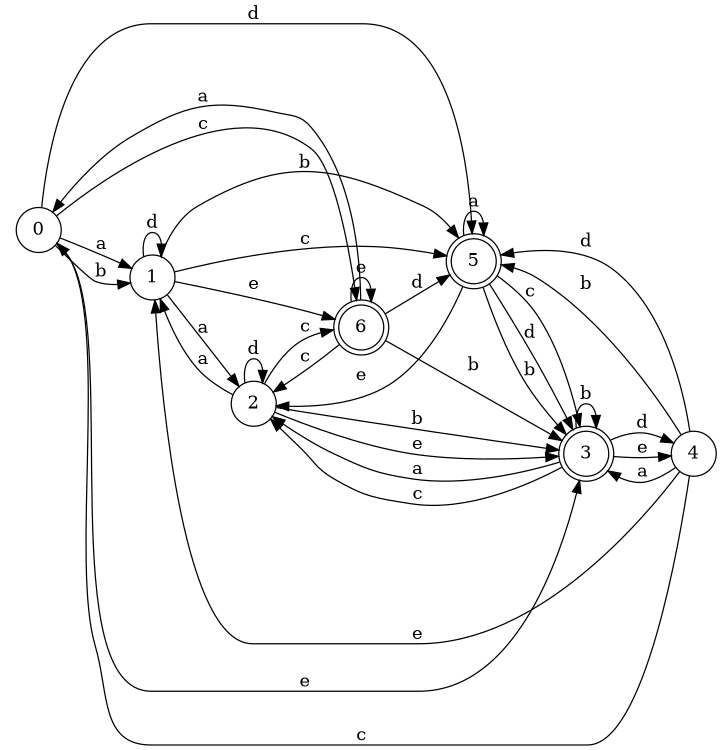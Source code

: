 digraph n6_1 {
__start0 [label="" shape="none"];

rankdir=LR;
size="8,5";

s0 [style="filled", color="black", fillcolor="white" shape="circle", label="0"];
s1 [style="filled", color="black", fillcolor="white" shape="circle", label="1"];
s2 [style="filled", color="black", fillcolor="white" shape="circle", label="2"];
s3 [style="rounded,filled", color="black", fillcolor="white" shape="doublecircle", label="3"];
s4 [style="filled", color="black", fillcolor="white" shape="circle", label="4"];
s5 [style="rounded,filled", color="black", fillcolor="white" shape="doublecircle", label="5"];
s6 [style="rounded,filled", color="black", fillcolor="white" shape="doublecircle", label="6"];
s0 -> s1 [label="a"];
s0 -> s1 [label="b"];
s0 -> s6 [label="c"];
s0 -> s5 [label="d"];
s0 -> s3 [label="e"];
s1 -> s2 [label="a"];
s1 -> s5 [label="b"];
s1 -> s5 [label="c"];
s1 -> s1 [label="d"];
s1 -> s6 [label="e"];
s2 -> s1 [label="a"];
s2 -> s3 [label="b"];
s2 -> s6 [label="c"];
s2 -> s2 [label="d"];
s2 -> s3 [label="e"];
s3 -> s2 [label="a"];
s3 -> s3 [label="b"];
s3 -> s2 [label="c"];
s3 -> s4 [label="d"];
s3 -> s4 [label="e"];
s4 -> s3 [label="a"];
s4 -> s5 [label="b"];
s4 -> s0 [label="c"];
s4 -> s5 [label="d"];
s4 -> s1 [label="e"];
s5 -> s5 [label="a"];
s5 -> s3 [label="b"];
s5 -> s3 [label="c"];
s5 -> s3 [label="d"];
s5 -> s2 [label="e"];
s6 -> s0 [label="a"];
s6 -> s3 [label="b"];
s6 -> s2 [label="c"];
s6 -> s5 [label="d"];
s6 -> s6 [label="e"];

}